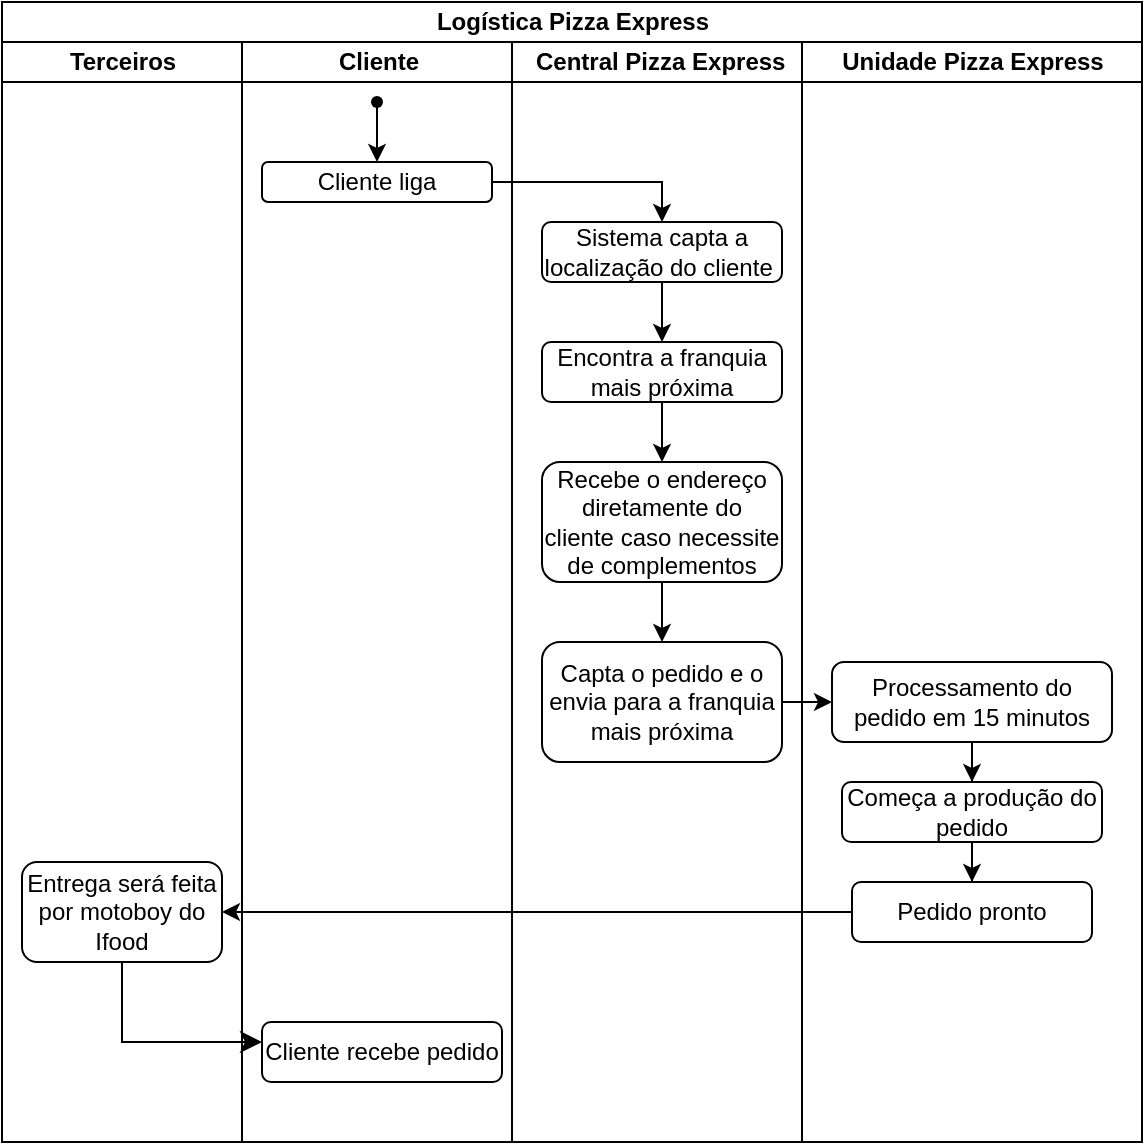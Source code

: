 <mxfile version="24.7.13">
  <diagram name="Página-1" id="nzDrDzXbF5Iy9YIPnIax">
    <mxGraphModel dx="1050" dy="1734" grid="1" gridSize="10" guides="1" tooltips="1" connect="1" arrows="1" fold="1" page="1" pageScale="1" pageWidth="827" pageHeight="1169" math="0" shadow="0">
      <root>
        <mxCell id="0" />
        <mxCell id="1" parent="0" />
        <mxCell id="0i0pU9Rxsa2nbH2X6kDl-33" value="Logística Pizza Express" style="swimlane;childLayout=stackLayout;resizeParent=1;resizeParentMax=0;startSize=20;html=1;" parent="1" vertex="1">
          <mxGeometry x="210" y="-40" width="570" height="570" as="geometry" />
        </mxCell>
        <mxCell id="0i0pU9Rxsa2nbH2X6kDl-34" value="Terceiros" style="swimlane;startSize=20;html=1;" parent="0i0pU9Rxsa2nbH2X6kDl-33" vertex="1">
          <mxGeometry y="20" width="120" height="550" as="geometry">
            <mxRectangle y="20" width="40" height="460" as="alternateBounds" />
          </mxGeometry>
        </mxCell>
        <mxCell id="0i0pU9Rxsa2nbH2X6kDl-66" value="Entrega será feita por motoboy do Ifood" style="rounded=1;whiteSpace=wrap;html=1;" parent="0i0pU9Rxsa2nbH2X6kDl-34" vertex="1">
          <mxGeometry x="10" y="410" width="100" height="50" as="geometry" />
        </mxCell>
        <mxCell id="0i0pU9Rxsa2nbH2X6kDl-73" value="" style="edgeStyle=segmentEdgeStyle;endArrow=classic;html=1;curved=0;rounded=0;endSize=8;startSize=8;exitX=0.5;exitY=1;exitDx=0;exitDy=0;" parent="0i0pU9Rxsa2nbH2X6kDl-34" source="0i0pU9Rxsa2nbH2X6kDl-66" edge="1">
          <mxGeometry width="50" height="50" relative="1" as="geometry">
            <mxPoint x="50" y="510" as="sourcePoint" />
            <mxPoint x="130" y="500" as="targetPoint" />
            <Array as="points">
              <mxPoint x="60" y="500" />
              <mxPoint x="100" y="500" />
            </Array>
          </mxGeometry>
        </mxCell>
        <mxCell id="0i0pU9Rxsa2nbH2X6kDl-35" value="Cliente" style="swimlane;startSize=20;html=1;" parent="0i0pU9Rxsa2nbH2X6kDl-33" vertex="1">
          <mxGeometry x="120" y="20" width="135" height="550" as="geometry" />
        </mxCell>
        <mxCell id="0i0pU9Rxsa2nbH2X6kDl-37" style="edgeStyle=orthogonalEdgeStyle;rounded=0;orthogonalLoop=1;jettySize=auto;html=1;entryX=0.5;entryY=0;entryDx=0;entryDy=0;" parent="0i0pU9Rxsa2nbH2X6kDl-35" source="0i0pU9Rxsa2nbH2X6kDl-29" target="0i0pU9Rxsa2nbH2X6kDl-1" edge="1">
          <mxGeometry relative="1" as="geometry" />
        </mxCell>
        <mxCell id="0i0pU9Rxsa2nbH2X6kDl-29" value="" style="shape=waypoint;sketch=0;fillStyle=solid;size=6;pointerEvents=1;points=[];fillColor=none;resizable=0;rotatable=0;perimeter=centerPerimeter;snapToPoint=1;fontStyle=1;verticalAlign=middle;fontSize=20;labelBackgroundColor=none;" parent="0i0pU9Rxsa2nbH2X6kDl-35" vertex="1">
          <mxGeometry x="57.5" y="20" width="20" height="20" as="geometry" />
        </mxCell>
        <mxCell id="0i0pU9Rxsa2nbH2X6kDl-1" value="Cliente liga" style="rounded=1;whiteSpace=wrap;html=1;fontStyle=0" parent="0i0pU9Rxsa2nbH2X6kDl-35" vertex="1">
          <mxGeometry x="10" y="60" width="115" height="20" as="geometry" />
        </mxCell>
        <mxCell id="0i0pU9Rxsa2nbH2X6kDl-74" value="Cliente recebe pedido" style="rounded=1;whiteSpace=wrap;html=1;" parent="0i0pU9Rxsa2nbH2X6kDl-35" vertex="1">
          <mxGeometry x="10" y="490" width="120" height="30" as="geometry" />
        </mxCell>
        <mxCell id="0i0pU9Rxsa2nbH2X6kDl-36" value="&amp;nbsp; &amp;nbsp;Central Pizza Express" style="swimlane;startSize=20;html=1;align=left;" parent="0i0pU9Rxsa2nbH2X6kDl-33" vertex="1">
          <mxGeometry x="255" y="20" width="315" height="550" as="geometry">
            <mxRectangle x="255.0" y="20" width="40" height="460" as="alternateBounds" />
          </mxGeometry>
        </mxCell>
        <mxCell id="0i0pU9Rxsa2nbH2X6kDl-3" value="Sistema capta a localização do cliente&amp;nbsp;" style="rounded=1;whiteSpace=wrap;html=1;" parent="0i0pU9Rxsa2nbH2X6kDl-36" vertex="1">
          <mxGeometry x="15" y="90" width="120" height="30" as="geometry" />
        </mxCell>
        <mxCell id="0i0pU9Rxsa2nbH2X6kDl-40" style="edgeStyle=orthogonalEdgeStyle;rounded=0;orthogonalLoop=1;jettySize=auto;html=1;entryX=0.5;entryY=0;entryDx=0;entryDy=0;" parent="0i0pU9Rxsa2nbH2X6kDl-36" source="0i0pU9Rxsa2nbH2X6kDl-5" target="0i0pU9Rxsa2nbH2X6kDl-39" edge="1">
          <mxGeometry relative="1" as="geometry" />
        </mxCell>
        <mxCell id="0i0pU9Rxsa2nbH2X6kDl-5" value="Encontra a franquia mais próxima" style="rounded=1;whiteSpace=wrap;html=1;" parent="0i0pU9Rxsa2nbH2X6kDl-36" vertex="1">
          <mxGeometry x="15" y="150" width="120" height="30" as="geometry" />
        </mxCell>
        <mxCell id="0i0pU9Rxsa2nbH2X6kDl-4" style="edgeStyle=orthogonalEdgeStyle;rounded=0;orthogonalLoop=1;jettySize=auto;html=1;" parent="0i0pU9Rxsa2nbH2X6kDl-36" source="0i0pU9Rxsa2nbH2X6kDl-3" target="0i0pU9Rxsa2nbH2X6kDl-5" edge="1">
          <mxGeometry relative="1" as="geometry">
            <mxPoint x="-37.5" y="170" as="targetPoint" />
          </mxGeometry>
        </mxCell>
        <mxCell id="0i0pU9Rxsa2nbH2X6kDl-41" style="edgeStyle=orthogonalEdgeStyle;rounded=0;orthogonalLoop=1;jettySize=auto;html=1;entryX=0.5;entryY=0;entryDx=0;entryDy=0;" parent="0i0pU9Rxsa2nbH2X6kDl-36" source="0i0pU9Rxsa2nbH2X6kDl-39" target="0i0pU9Rxsa2nbH2X6kDl-10" edge="1">
          <mxGeometry relative="1" as="geometry" />
        </mxCell>
        <mxCell id="0i0pU9Rxsa2nbH2X6kDl-39" value="Recebe o endereço diretamente do cliente caso necessite de complementos" style="rounded=1;whiteSpace=wrap;html=1;" parent="0i0pU9Rxsa2nbH2X6kDl-36" vertex="1">
          <mxGeometry x="15" y="210" width="120" height="60" as="geometry" />
        </mxCell>
        <mxCell id="0i0pU9Rxsa2nbH2X6kDl-10" value="Capta o pedido e o envia para a franquia mais próxima" style="rounded=1;whiteSpace=wrap;html=1;" parent="0i0pU9Rxsa2nbH2X6kDl-36" vertex="1">
          <mxGeometry x="15" y="300" width="120" height="60" as="geometry" />
        </mxCell>
        <mxCell id="0i0pU9Rxsa2nbH2X6kDl-28" style="edgeStyle=orthogonalEdgeStyle;rounded=0;orthogonalLoop=1;jettySize=auto;html=1;entryX=0.5;entryY=0;entryDx=0;entryDy=0;" parent="0i0pU9Rxsa2nbH2X6kDl-33" source="0i0pU9Rxsa2nbH2X6kDl-1" target="0i0pU9Rxsa2nbH2X6kDl-3" edge="1">
          <mxGeometry relative="1" as="geometry" />
        </mxCell>
        <mxCell id="0i0pU9Rxsa2nbH2X6kDl-47" value="Unidade Pizza Express" style="swimlane;startSize=20;html=1;" parent="1" vertex="1">
          <mxGeometry x="610" y="-20" width="170" height="550" as="geometry" />
        </mxCell>
        <mxCell id="0i0pU9Rxsa2nbH2X6kDl-59" value="Processamento do pedido em 15 minutos" style="rounded=1;whiteSpace=wrap;html=1;" parent="0i0pU9Rxsa2nbH2X6kDl-47" vertex="1">
          <mxGeometry x="15" y="310" width="140" height="40" as="geometry" />
        </mxCell>
        <mxCell id="0i0pU9Rxsa2nbH2X6kDl-62" value="Começa a produção do pedido" style="rounded=1;whiteSpace=wrap;html=1;" parent="0i0pU9Rxsa2nbH2X6kDl-47" vertex="1">
          <mxGeometry x="20" y="370" width="130" height="30" as="geometry" />
        </mxCell>
        <mxCell id="0i0pU9Rxsa2nbH2X6kDl-61" style="edgeStyle=orthogonalEdgeStyle;rounded=0;orthogonalLoop=1;jettySize=auto;html=1;" parent="0i0pU9Rxsa2nbH2X6kDl-47" source="0i0pU9Rxsa2nbH2X6kDl-59" target="0i0pU9Rxsa2nbH2X6kDl-62" edge="1">
          <mxGeometry relative="1" as="geometry">
            <mxPoint x="85" y="370" as="targetPoint" />
          </mxGeometry>
        </mxCell>
        <mxCell id="0i0pU9Rxsa2nbH2X6kDl-60" style="edgeStyle=orthogonalEdgeStyle;rounded=0;orthogonalLoop=1;jettySize=auto;html=1;entryX=0;entryY=0.5;entryDx=0;entryDy=0;" parent="1" source="0i0pU9Rxsa2nbH2X6kDl-10" target="0i0pU9Rxsa2nbH2X6kDl-59" edge="1">
          <mxGeometry relative="1" as="geometry" />
        </mxCell>
        <mxCell id="0i0pU9Rxsa2nbH2X6kDl-65" style="edgeStyle=orthogonalEdgeStyle;rounded=0;orthogonalLoop=1;jettySize=auto;html=1;" parent="1" source="0i0pU9Rxsa2nbH2X6kDl-64" target="0i0pU9Rxsa2nbH2X6kDl-66" edge="1">
          <mxGeometry relative="1" as="geometry">
            <mxPoint x="320" y="415" as="targetPoint" />
          </mxGeometry>
        </mxCell>
        <mxCell id="0i0pU9Rxsa2nbH2X6kDl-64" value="Pedido pronto" style="rounded=1;whiteSpace=wrap;html=1;" parent="1" vertex="1">
          <mxGeometry x="635" y="400" width="120" height="30" as="geometry" />
        </mxCell>
        <mxCell id="0i0pU9Rxsa2nbH2X6kDl-63" style="edgeStyle=orthogonalEdgeStyle;rounded=0;orthogonalLoop=1;jettySize=auto;html=1;" parent="1" source="0i0pU9Rxsa2nbH2X6kDl-62" target="0i0pU9Rxsa2nbH2X6kDl-64" edge="1">
          <mxGeometry relative="1" as="geometry">
            <mxPoint x="695" y="400" as="targetPoint" />
          </mxGeometry>
        </mxCell>
      </root>
    </mxGraphModel>
  </diagram>
</mxfile>
